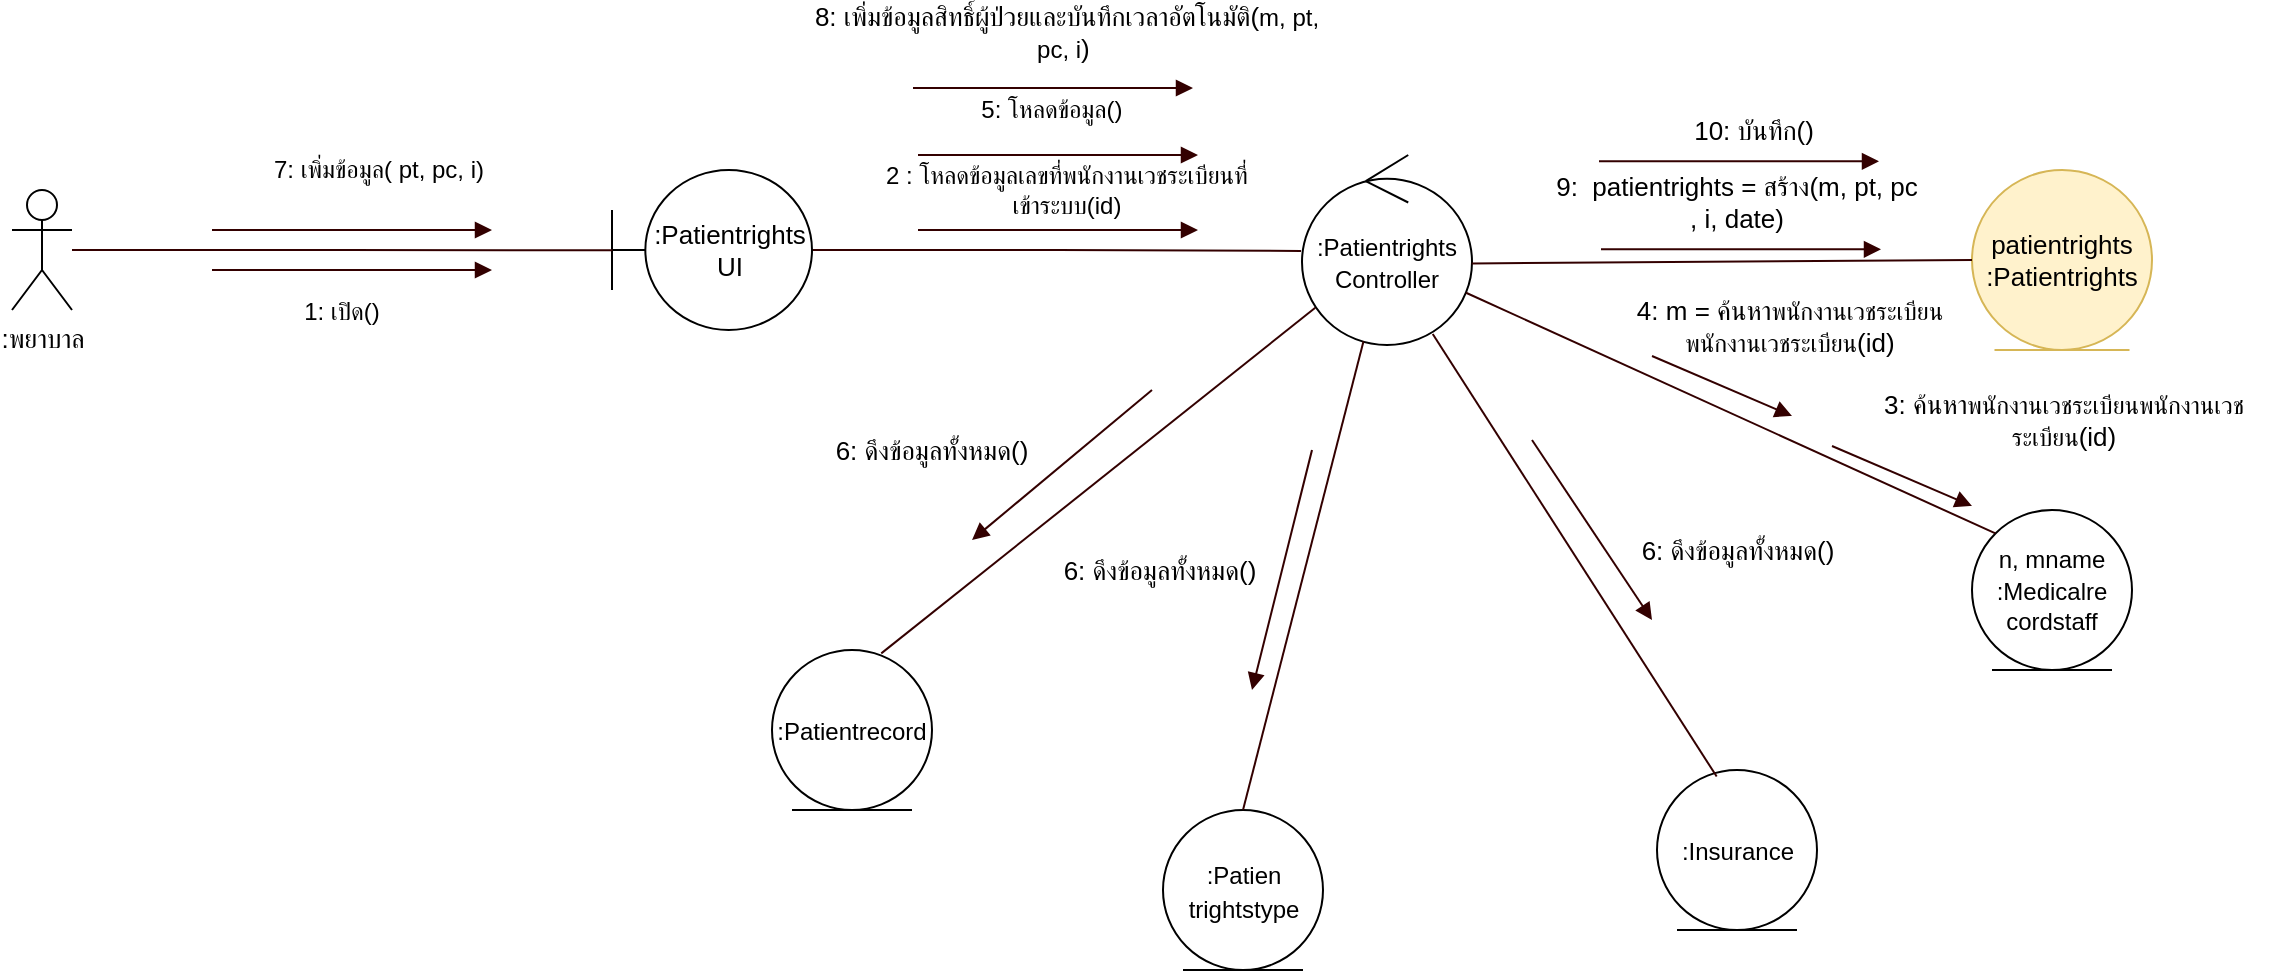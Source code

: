 <mxfile version="13.10.0" type="embed" pages="3">
    <diagram id="uq04VEFEQE6Xi56XoTHK" name="Communication Diagram">
        <mxGraphModel dx="2125" dy="740" grid="1" gridSize="10" guides="1" tooltips="1" connect="1" arrows="1" fold="1" page="1" pageScale="1" pageWidth="827" pageHeight="1169" math="0" shadow="0">
            <root>
                <mxCell id="0"/>
                <mxCell id="1" parent="0"/>
                <mxCell id="2" value="" style="edgeStyle=orthogonalEdgeStyle;rounded=0;orthogonalLoop=1;jettySize=auto;html=1;endArrow=none;endFill=0;strokeColor=#330000;entryX=-0.006;entryY=0.505;entryDx=0;entryDy=0;entryPerimeter=0;" parent="1" source="3" target="4" edge="1">
                    <mxGeometry relative="1" as="geometry">
                        <mxPoint x="250" y="510" as="targetPoint"/>
                    </mxGeometry>
                </mxCell>
                <mxCell id="3" value=":Patientrights&lt;br style=&quot;font-size: 13px&quot;&gt;UI" style="shape=umlBoundary;whiteSpace=wrap;html=1;fontSize=13;" parent="1" vertex="1">
                    <mxGeometry x="80" y="470" width="100" height="80" as="geometry"/>
                </mxCell>
                <mxCell id="4" value="&lt;font&gt;&lt;font style=&quot;font-size: 12px&quot;&gt;:Patientrights&lt;br&gt;Controller&lt;/font&gt;&lt;br style=&quot;font-size: 13px&quot;&gt;&lt;/font&gt;" style="ellipse;shape=umlControl;whiteSpace=wrap;html=1;fontSize=13;" parent="1" vertex="1">
                    <mxGeometry x="425" y="462.5" width="85" height="95" as="geometry"/>
                </mxCell>
                <mxCell id="5" value="" style="edgeStyle=orthogonalEdgeStyle;rounded=0;orthogonalLoop=1;jettySize=auto;html=1;endArrow=none;endFill=0;strokeColor=#330000;entryX=0.002;entryY=0.502;entryDx=0;entryDy=0;entryPerimeter=0;" parent="1" source="6" target="3" edge="1">
                    <mxGeometry relative="1" as="geometry">
                        <mxPoint x="-155" y="510" as="targetPoint"/>
                    </mxGeometry>
                </mxCell>
                <mxCell id="6" value="&lt;font style=&quot;font-size: 13px&quot;&gt;:พยาบาล&lt;/font&gt;" style="shape=umlActor;verticalLabelPosition=bottom;verticalAlign=top;html=1;" parent="1" vertex="1">
                    <mxGeometry x="-220" y="480" width="30" height="60" as="geometry"/>
                </mxCell>
                <mxCell id="8" value="&lt;font style=&quot;font-size: 12px&quot;&gt;:Patien&lt;br&gt;trightstype&lt;/font&gt;" style="ellipse;shape=umlEntity;whiteSpace=wrap;html=1;fontSize=14;" parent="1" vertex="1">
                    <mxGeometry x="355.5" y="790" width="80" height="80" as="geometry"/>
                </mxCell>
                <mxCell id="9" value="&lt;font style=&quot;font-size: 12px&quot;&gt;:Insurance&lt;/font&gt;" style="ellipse;shape=umlEntity;whiteSpace=wrap;html=1;fontSize=13;" parent="1" vertex="1">
                    <mxGeometry x="602.5" y="770" width="80" height="80" as="geometry"/>
                </mxCell>
                <mxCell id="10" value="&lt;font style=&quot;font-size: 12px&quot;&gt;n, mname&lt;br&gt;:Medicalre&lt;br&gt;cordstaff&lt;/font&gt;" style="ellipse;shape=umlEntity;whiteSpace=wrap;html=1;fontSize=13;" parent="1" vertex="1">
                    <mxGeometry x="760" y="640" width="80" height="80" as="geometry"/>
                </mxCell>
                <mxCell id="11" value="&lt;font style=&quot;font-size: 12px&quot;&gt;:Patientrecord&lt;/font&gt;" style="ellipse;shape=umlEntity;whiteSpace=wrap;html=1;fontSize=13;" parent="1" vertex="1">
                    <mxGeometry x="160" y="710" width="80" height="80" as="geometry"/>
                </mxCell>
                <mxCell id="12" value="patientrights&lt;br style=&quot;font-size: 13px&quot;&gt;:Patientrights" style="ellipse;shape=umlEntity;whiteSpace=wrap;html=1;fillColor=#fff2cc;strokeColor=#d6b656;fontSize=13;" parent="1" vertex="1">
                    <mxGeometry x="760" y="470" width="90" height="90" as="geometry"/>
                </mxCell>
                <mxCell id="14" value="" style="endArrow=none;html=1;strokeColor=#330000;entryX=0.078;entryY=0.804;entryDx=0;entryDy=0;entryPerimeter=0;exitX=0.683;exitY=0.021;exitDx=0;exitDy=0;exitPerimeter=0;" parent="1" source="11" target="4" edge="1">
                    <mxGeometry width="50" height="50" relative="1" as="geometry">
                        <mxPoint x="350" y="650" as="sourcePoint"/>
                        <mxPoint x="400" y="600" as="targetPoint"/>
                    </mxGeometry>
                </mxCell>
                <mxCell id="15" value="" style="endArrow=none;html=1;strokeColor=#330000;exitX=0.5;exitY=0;exitDx=0;exitDy=0;" parent="1" source="8" target="4" edge="1">
                    <mxGeometry width="50" height="50" relative="1" as="geometry">
                        <mxPoint x="350" y="710" as="sourcePoint"/>
                        <mxPoint x="400" y="660" as="targetPoint"/>
                    </mxGeometry>
                </mxCell>
                <mxCell id="16" value="" style="endArrow=none;html=1;strokeColor=#330000;exitX=0.373;exitY=0.041;exitDx=0;exitDy=0;entryX=0.769;entryY=0.942;entryDx=0;entryDy=0;entryPerimeter=0;exitPerimeter=0;" parent="1" source="9" target="4" edge="1">
                    <mxGeometry width="50" height="50" relative="1" as="geometry">
                        <mxPoint x="550" y="710" as="sourcePoint"/>
                        <mxPoint x="480" y="538" as="targetPoint"/>
                    </mxGeometry>
                </mxCell>
                <mxCell id="17" value="" style="endArrow=none;html=1;strokeColor=#330000;entryX=0.965;entryY=0.725;entryDx=0;entryDy=0;entryPerimeter=0;exitX=0;exitY=0;exitDx=0;exitDy=0;" parent="1" source="10" target="4" edge="1">
                    <mxGeometry width="50" height="50" relative="1" as="geometry">
                        <mxPoint x="550" y="650" as="sourcePoint"/>
                        <mxPoint x="600" y="600" as="targetPoint"/>
                    </mxGeometry>
                </mxCell>
                <mxCell id="18" value="" style="endArrow=none;html=1;strokeColor=#330000;entryX=0;entryY=0.5;entryDx=0;entryDy=0;exitX=0.998;exitY=0.571;exitDx=0;exitDy=0;exitPerimeter=0;" parent="1" source="4" target="12" edge="1">
                    <mxGeometry width="50" height="50" relative="1" as="geometry">
                        <mxPoint x="500" y="510" as="sourcePoint"/>
                        <mxPoint x="600" y="600" as="targetPoint"/>
                    </mxGeometry>
                </mxCell>
                <mxCell id="19" value="&lt;font style=&quot;font-size: 12px&quot;&gt;1: เปิด()&lt;/font&gt;" style="text;html=1;strokeColor=none;fillColor=none;align=center;verticalAlign=middle;whiteSpace=wrap;rounded=0;fontSize=13;" parent="1" vertex="1">
                    <mxGeometry x="-80" y="530" width="50" height="20" as="geometry"/>
                </mxCell>
                <mxCell id="20" value="" style="endArrow=block;html=1;strokeColor=#330000;endFill=1;" parent="1" edge="1">
                    <mxGeometry width="50" height="50" relative="1" as="geometry">
                        <mxPoint x="-120" y="520" as="sourcePoint"/>
                        <mxPoint x="20" y="520" as="targetPoint"/>
                    </mxGeometry>
                </mxCell>
                <mxCell id="21" value="" style="endArrow=block;html=1;strokeColor=#330000;endFill=1;" parent="1" edge="1">
                    <mxGeometry width="50" height="50" relative="1" as="geometry">
                        <mxPoint x="233" y="500" as="sourcePoint"/>
                        <mxPoint x="373" y="500" as="targetPoint"/>
                    </mxGeometry>
                </mxCell>
                <mxCell id="22" value="&lt;font style=&quot;font-size: 12px&quot;&gt;5: โหลดข้อมูล()&lt;/font&gt;" style="text;html=1;strokeColor=none;fillColor=none;align=center;verticalAlign=middle;whiteSpace=wrap;rounded=0;" parent="1" vertex="1">
                    <mxGeometry x="220" y="430" width="160" height="20" as="geometry"/>
                </mxCell>
                <mxCell id="23" value="" style="endArrow=block;html=1;strokeColor=#330000;endFill=1;" parent="1" edge="1">
                    <mxGeometry width="50" height="50" relative="1" as="geometry">
                        <mxPoint x="230.5" y="429" as="sourcePoint"/>
                        <mxPoint x="370.5" y="429" as="targetPoint"/>
                    </mxGeometry>
                </mxCell>
                <mxCell id="27" value="6: ดึงข้อมูลทั้งหมด()" style="text;html=1;strokeColor=none;fillColor=none;align=center;verticalAlign=middle;whiteSpace=wrap;rounded=0;fontSize=13;" parent="1" vertex="1">
                    <mxGeometry x="180" y="600" width="120" height="20" as="geometry"/>
                </mxCell>
                <mxCell id="28" value="6: ดึงข้อมูลทั้งหมด()" style="text;html=1;strokeColor=none;fillColor=none;align=center;verticalAlign=middle;whiteSpace=wrap;rounded=0;fontSize=13;" parent="1" vertex="1">
                    <mxGeometry x="294" y="660" width="120" height="20" as="geometry"/>
                </mxCell>
                <mxCell id="29" value="6: ดึงข้อมูลทั้งหมด()" style="text;html=1;strokeColor=none;fillColor=none;align=center;verticalAlign=middle;whiteSpace=wrap;rounded=0;fontSize=13;" parent="1" vertex="1">
                    <mxGeometry x="582.5" y="650" width="120" height="20" as="geometry"/>
                </mxCell>
                <mxCell id="32" value="3: ค้นหา&lt;span style=&quot;font-size: 12px&quot;&gt;พนักงานเวชระเบียน&lt;/span&gt;&lt;span style=&quot;font-size: 12px&quot;&gt;พนักงานเวชระเบียน&lt;/span&gt;(id)" style="text;html=1;strokeColor=none;fillColor=none;align=center;verticalAlign=middle;whiteSpace=wrap;rounded=0;fontSize=13;" parent="1" vertex="1">
                    <mxGeometry x="692" y="585" width="228" height="20" as="geometry"/>
                </mxCell>
                <mxCell id="35" value="&lt;font style=&quot;font-size: 13px&quot;&gt;8: เพิ่มข้อมูลสิทธิ์ผู้ป่วยและบันทึกเวลาอัตโนมัติ(&lt;span style=&quot;font-size: 12px&quot;&gt;m, pt, pc, i&lt;/span&gt;)&amp;nbsp;&lt;/font&gt;" style="text;html=1;strokeColor=none;fillColor=none;align=center;verticalAlign=middle;whiteSpace=wrap;rounded=0;" parent="1" vertex="1">
                    <mxGeometry x="175" y="391" width="265" height="20" as="geometry"/>
                </mxCell>
                <mxCell id="36" value="9:&amp;nbsp; patientrights = สร้าง(m, pt, pc , i, date)" style="text;html=1;strokeColor=none;fillColor=none;align=center;verticalAlign=middle;whiteSpace=wrap;rounded=0;fontSize=13;" parent="1" vertex="1">
                    <mxGeometry x="550" y="476" width="185" height="20" as="geometry"/>
                </mxCell>
                <mxCell id="37" value="10: บันทึก()" style="text;html=1;strokeColor=none;fillColor=none;align=center;verticalAlign=middle;whiteSpace=wrap;rounded=0;fontSize=13;" parent="1" vertex="1">
                    <mxGeometry x="610" y="440" width="82" height="20" as="geometry"/>
                </mxCell>
                <mxCell id="38" value="" style="endArrow=block;html=1;strokeColor=#330000;endFill=1;" parent="1" edge="1">
                    <mxGeometry width="50" height="50" relative="1" as="geometry">
                        <mxPoint x="573.5" y="465.66" as="sourcePoint"/>
                        <mxPoint x="713.5" y="465.66" as="targetPoint"/>
                    </mxGeometry>
                </mxCell>
                <mxCell id="39" value="" style="endArrow=block;html=1;strokeColor=#330000;endFill=1;" parent="1" edge="1">
                    <mxGeometry width="50" height="50" relative="1" as="geometry">
                        <mxPoint x="574.5" y="509.66" as="sourcePoint"/>
                        <mxPoint x="714.5" y="509.66" as="targetPoint"/>
                    </mxGeometry>
                </mxCell>
                <mxCell id="40" value="" style="endArrow=block;html=1;strokeColor=#330000;endFill=1;" parent="1" edge="1">
                    <mxGeometry width="50" height="50" relative="1" as="geometry">
                        <mxPoint x="350" y="580" as="sourcePoint"/>
                        <mxPoint x="260" y="655" as="targetPoint"/>
                    </mxGeometry>
                </mxCell>
                <mxCell id="41" value="" style="endArrow=block;html=1;strokeColor=#330000;endFill=1;" parent="1" edge="1">
                    <mxGeometry width="50" height="50" relative="1" as="geometry">
                        <mxPoint x="430" y="610" as="sourcePoint"/>
                        <mxPoint x="400" y="730" as="targetPoint"/>
                    </mxGeometry>
                </mxCell>
                <mxCell id="42" value="" style="endArrow=block;html=1;strokeColor=#330000;endFill=1;" parent="1" edge="1">
                    <mxGeometry width="50" height="50" relative="1" as="geometry">
                        <mxPoint x="540" y="605" as="sourcePoint"/>
                        <mxPoint x="600" y="695" as="targetPoint"/>
                    </mxGeometry>
                </mxCell>
                <mxCell id="44" value="" style="endArrow=block;html=1;strokeColor=#330000;endFill=1;" parent="1" edge="1">
                    <mxGeometry width="50" height="50" relative="1" as="geometry">
                        <mxPoint x="690" y="608" as="sourcePoint"/>
                        <mxPoint x="760" y="638" as="targetPoint"/>
                    </mxGeometry>
                </mxCell>
                <mxCell id="46" value="" style="endArrow=block;html=1;strokeColor=#330000;endFill=1;" parent="1" edge="1">
                    <mxGeometry width="50" height="50" relative="1" as="geometry">
                        <mxPoint x="-120" y="500" as="sourcePoint"/>
                        <mxPoint x="20" y="500" as="targetPoint"/>
                    </mxGeometry>
                </mxCell>
                <mxCell id="51" value="&lt;font style=&quot;font-size: 12px&quot;&gt;7: เพิ่มข้อมูล( pt, pc, i)&lt;/font&gt;" style="text;html=1;strokeColor=none;fillColor=none;align=center;verticalAlign=middle;whiteSpace=wrap;rounded=0;" parent="1" vertex="1">
                    <mxGeometry x="-140" y="460" width="207" height="20" as="geometry"/>
                </mxCell>
                <mxCell id="_rNqtr7qAKkZsA-uPxcs-52" value="&lt;font style=&quot;font-size: 12px&quot;&gt;2 : โหลดข้อมูลเลขที่พนักงานเวชระเบียนที่เข้าระบบ(id)&lt;/font&gt;" style="text;html=1;strokeColor=none;fillColor=none;align=center;verticalAlign=middle;whiteSpace=wrap;rounded=0;" vertex="1" parent="1">
                    <mxGeometry x="210" y="470" width="195" height="20" as="geometry"/>
                </mxCell>
                <mxCell id="_rNqtr7qAKkZsA-uPxcs-56" value="" style="endArrow=block;html=1;strokeColor=#330000;endFill=1;" edge="1" parent="1">
                    <mxGeometry width="50" height="50" relative="1" as="geometry">
                        <mxPoint x="233" y="462.5" as="sourcePoint"/>
                        <mxPoint x="373" y="462.5" as="targetPoint"/>
                    </mxGeometry>
                </mxCell>
                <mxCell id="53" value="4: m = ค้นหา&lt;span style=&quot;font-size: 12px&quot;&gt;พนักงานเวชระเบียน&lt;/span&gt;&lt;span style=&quot;font-size: 12px&quot;&gt;พนักงานเวชระเบียน&lt;/span&gt;(id)" style="text;html=1;strokeColor=none;fillColor=none;align=center;verticalAlign=middle;whiteSpace=wrap;rounded=0;fontSize=13;" vertex="1" parent="1">
                    <mxGeometry x="582.5" y="537.5" width="172" height="20" as="geometry"/>
                </mxCell>
                <mxCell id="54" value="" style="endArrow=block;html=1;strokeColor=#330000;endFill=1;" edge="1" parent="1">
                    <mxGeometry width="50" height="50" relative="1" as="geometry">
                        <mxPoint x="600" y="563" as="sourcePoint"/>
                        <mxPoint x="670" y="593" as="targetPoint"/>
                    </mxGeometry>
                </mxCell>
            </root>
        </mxGraphModel>
    </diagram>
    <diagram id="9OtMg5kcq7ys0b88Z_S4" name="Class Diagram ( ทั้ง Entity, Boundary, Control">
        <mxGraphModel dx="2125" dy="740" grid="1" gridSize="10" guides="1" tooltips="1" connect="1" arrows="1" fold="1" page="1" pageScale="1" pageWidth="827" pageHeight="1169" math="0" shadow="0">
            <root>
                <mxCell id="KtXMnVQGv9gxdhzujqgW-0"/>
                <mxCell id="KtXMnVQGv9gxdhzujqgW-1" parent="KtXMnVQGv9gxdhzujqgW-0"/>
                <mxCell id="KtXMnVQGv9gxdhzujqgW-2" value="Patientrights&lt;br style=&quot;font-size: 13px&quot;&gt;UI" style="shape=umlBoundary;whiteSpace=wrap;html=1;fontSize=13;" parent="KtXMnVQGv9gxdhzujqgW-1" vertex="1">
                    <mxGeometry x="-165" y="120" width="100" height="80" as="geometry"/>
                </mxCell>
                <mxCell id="KtXMnVQGv9gxdhzujqgW-3" value="&lt;font style=&quot;font-size: 13px&quot;&gt;Patientrights&lt;br&gt;Controller&lt;br&gt;&lt;/font&gt;" style="ellipse;shape=umlControl;whiteSpace=wrap;html=1;" parent="KtXMnVQGv9gxdhzujqgW-1" vertex="1">
                    <mxGeometry x="75" y="110" width="80" height="90" as="geometry"/>
                </mxCell>
                <mxCell id="KtXMnVQGv9gxdhzujqgW-20" value="&lt;&lt;Entity&gt;&gt;&#10;Insurance" style="swimlane;fontStyle=0;childLayout=stackLayout;horizontal=1;startSize=40;fillColor=none;horizontalStack=0;resizeParent=1;resizeParentMax=0;resizeLast=0;collapsible=1;marginBottom=0;" parent="KtXMnVQGv9gxdhzujqgW-1" vertex="1">
                    <mxGeometry x="-170" y="229.98" width="186.43" height="92" as="geometry"/>
                </mxCell>
                <mxCell id="KtXMnVQGv9gxdhzujqgW-21" value="+ id: int" style="text;strokeColor=none;fillColor=none;align=left;verticalAlign=top;spacingLeft=4;spacingRight=4;overflow=hidden;rotatable=0;points=[[0,0.5],[1,0.5]];portConstraint=eastwest;" parent="KtXMnVQGv9gxdhzujqgW-20" vertex="1">
                    <mxGeometry y="40" width="186.43" height="26" as="geometry"/>
                </mxCell>
                <mxCell id="KtXMnVQGv9gxdhzujqgW-22" value="+ Insurancecompany: String" style="text;strokeColor=none;fillColor=none;align=left;verticalAlign=top;spacingLeft=4;spacingRight=4;overflow=hidden;rotatable=0;points=[[0,0.5],[1,0.5]];portConstraint=eastwest;" parent="KtXMnVQGv9gxdhzujqgW-20" vertex="1">
                    <mxGeometry y="66" width="186.43" height="26" as="geometry"/>
                </mxCell>
                <mxCell id="KtXMnVQGv9gxdhzujqgW-30" value="" style="endArrow=diamondThin;html=1;strokeColor=#330000;entryX=0;entryY=0.5;entryDx=0;entryDy=0;endFill=0;endSize=25;" parent="KtXMnVQGv9gxdhzujqgW-1" source="KtXMnVQGv9gxdhzujqgW-20" target="KtXMnVQGv9gxdhzujqgW-70" edge="1">
                    <mxGeometry width="50" height="50" relative="1" as="geometry">
                        <mxPoint x="160" y="269.5" as="sourcePoint"/>
                        <mxPoint x="450" y="265" as="targetPoint"/>
                    </mxGeometry>
                </mxCell>
                <mxCell id="KtXMnVQGv9gxdhzujqgW-31" value="1" style="edgeLabel;html=1;align=center;verticalAlign=middle;resizable=0;points=[];fontSize=12;" parent="KtXMnVQGv9gxdhzujqgW-30" vertex="1" connectable="0">
                    <mxGeometry x="-0.814" relative="1" as="geometry">
                        <mxPoint y="-11" as="offset"/>
                    </mxGeometry>
                </mxCell>
                <mxCell id="KtXMnVQGv9gxdhzujqgW-32" value="0..*" style="edgeLabel;html=1;align=center;verticalAlign=middle;resizable=0;points=[];fontSize=12;" parent="KtXMnVQGv9gxdhzujqgW-30" vertex="1" connectable="0">
                    <mxGeometry x="0.556" y="2" relative="1" as="geometry">
                        <mxPoint x="-8" y="-11.5" as="offset"/>
                    </mxGeometry>
                </mxCell>
                <mxCell id="KtXMnVQGv9gxdhzujqgW-69" value="&lt;&lt;Entity&gt;&gt;&#10;PatientRights" style="swimlane;fontStyle=0;childLayout=stackLayout;horizontal=1;startSize=40;fillColor=#fff2cc;horizontalStack=0;resizeParent=1;resizeParentMax=0;resizeLast=0;collapsible=1;marginBottom=0;strokeColor=#d6b656;" parent="KtXMnVQGv9gxdhzujqgW-1" vertex="1">
                    <mxGeometry x="220" y="220" width="220" height="92" as="geometry">
                        <mxRectangle x="220" y="220" width="100" height="26" as="alternateBounds"/>
                    </mxGeometry>
                </mxCell>
                <mxCell id="KtXMnVQGv9gxdhzujqgW-70" value="+ id: int" style="text;strokeColor=none;fillColor=none;align=left;verticalAlign=top;spacingLeft=4;spacingRight=4;overflow=hidden;rotatable=0;points=[[0,0.5],[1,0.5]];portConstraint=eastwest;" parent="KtXMnVQGv9gxdhzujqgW-69" vertex="1">
                    <mxGeometry y="40" width="220" height="26" as="geometry"/>
                </mxCell>
                <mxCell id="KtXMnVQGv9gxdhzujqgW-71" value="+ PermissionDate: Time" style="text;strokeColor=none;fillColor=none;align=left;verticalAlign=top;spacingLeft=4;spacingRight=4;overflow=hidden;rotatable=0;points=[[0,0.5],[1,0.5]];portConstraint=eastwest;" parent="KtXMnVQGv9gxdhzujqgW-69" vertex="1">
                    <mxGeometry y="66" width="220" height="26" as="geometry"/>
                </mxCell>
                <mxCell id="KtXMnVQGv9gxdhzujqgW-74" value="" style="endArrow=diamondThin;endFill=0;endSize=24;html=1;exitX=0.5;exitY=0;exitDx=0;exitDy=0;entryX=0;entryY=0.5;entryDx=0;entryDy=0;" parent="KtXMnVQGv9gxdhzujqgW-1" source="KtXMnVQGv9gxdhzujqgW-75" target="KtXMnVQGv9gxdhzujqgW-71" edge="1">
                    <mxGeometry width="160" relative="1" as="geometry">
                        <mxPoint x="370" y="470" as="sourcePoint"/>
                        <mxPoint x="370" y="324" as="targetPoint"/>
                    </mxGeometry>
                </mxCell>
                <mxCell id="KtXMnVQGv9gxdhzujqgW-75" value="&lt;&lt;Entity&gt;&gt;&#10;PatientRightsType" style="swimlane;fontStyle=0;childLayout=stackLayout;horizontal=1;startSize=40;fillColor=none;horizontalStack=0;resizeParent=1;resizeParentMax=0;resizeLast=0;collapsible=1;marginBottom=0;" parent="KtXMnVQGv9gxdhzujqgW-1" vertex="1">
                    <mxGeometry x="-180" y="450" width="220" height="118" as="geometry"/>
                </mxCell>
                <mxCell id="KtXMnVQGv9gxdhzujqgW-76" value="+ id: int" style="text;strokeColor=none;fillColor=none;align=left;verticalAlign=top;spacingLeft=4;spacingRight=4;overflow=hidden;rotatable=0;points=[[0,0.5],[1,0.5]];portConstraint=eastwest;" parent="KtXMnVQGv9gxdhzujqgW-75" vertex="1">
                    <mxGeometry y="40" width="220" height="26" as="geometry"/>
                </mxCell>
                <mxCell id="KtXMnVQGv9gxdhzujqgW-77" value="+ Permission: String" style="text;strokeColor=none;fillColor=none;align=left;verticalAlign=top;spacingLeft=4;spacingRight=4;overflow=hidden;rotatable=0;points=[[0,0.5],[1,0.5]];portConstraint=eastwest;" parent="KtXMnVQGv9gxdhzujqgW-75" vertex="1">
                    <mxGeometry y="66" width="220" height="26" as="geometry"/>
                </mxCell>
                <mxCell id="KtXMnVQGv9gxdhzujqgW-78" value="+ PermissionArea: String" style="text;strokeColor=none;fillColor=none;align=left;verticalAlign=top;spacingLeft=4;spacingRight=4;overflow=hidden;rotatable=0;points=[[0,0.5],[1,0.5]];portConstraint=eastwest;" parent="KtXMnVQGv9gxdhzujqgW-75" vertex="1">
                    <mxGeometry y="92" width="220" height="26" as="geometry"/>
                </mxCell>
                <mxCell id="KtXMnVQGv9gxdhzujqgW-79" value="&lt;&lt;Entity&gt;&gt;&#10;AbilityPatientRights" style="swimlane;fontStyle=0;childLayout=stackLayout;horizontal=1;startSize=40;fillColor=none;horizontalStack=0;resizeParent=1;resizeParentMax=0;resizeLast=0;collapsible=1;marginBottom=0;" parent="KtXMnVQGv9gxdhzujqgW-1" vertex="1">
                    <mxGeometry x="-165" y="680" width="190" height="144" as="geometry"/>
                </mxCell>
                <mxCell id="tTvDiXppMQmByJ-DRf3X-0" value="+ id: int" style="text;strokeColor=none;fillColor=none;align=left;verticalAlign=top;spacingLeft=4;spacingRight=4;overflow=hidden;rotatable=0;points=[[0,0.5],[1,0.5]];portConstraint=eastwest;" parent="KtXMnVQGv9gxdhzujqgW-79" vertex="1">
                    <mxGeometry y="40" width="190" height="26" as="geometry"/>
                </mxCell>
                <mxCell id="KtXMnVQGv9gxdhzujqgW-80" value="+ Operative: Int" style="text;strokeColor=none;fillColor=none;align=left;verticalAlign=top;spacingLeft=4;spacingRight=4;overflow=hidden;rotatable=0;points=[[0,0.5],[1,0.5]];portConstraint=eastwest;" parent="KtXMnVQGv9gxdhzujqgW-79" vertex="1">
                    <mxGeometry y="66" width="190" height="26" as="geometry"/>
                </mxCell>
                <mxCell id="KtXMnVQGv9gxdhzujqgW-81" value="+ MedicalSupplies: Int" style="text;strokeColor=none;fillColor=none;align=left;verticalAlign=top;spacingLeft=4;spacingRight=4;overflow=hidden;rotatable=0;points=[[0,0.5],[1,0.5]];portConstraint=eastwest;" parent="KtXMnVQGv9gxdhzujqgW-79" vertex="1">
                    <mxGeometry y="92" width="190" height="26" as="geometry"/>
                </mxCell>
                <mxCell id="KtXMnVQGv9gxdhzujqgW-82" value="+ Examine: Int" style="text;strokeColor=none;fillColor=none;align=left;verticalAlign=top;spacingLeft=4;spacingRight=4;overflow=hidden;rotatable=0;points=[[0,0.5],[1,0.5]];portConstraint=eastwest;" parent="KtXMnVQGv9gxdhzujqgW-79" vertex="1">
                    <mxGeometry y="118" width="190" height="26" as="geometry"/>
                </mxCell>
                <mxCell id="Al3xBv8aZ7t-4XvISNPD-0" value="&lt;&lt;Entity&gt;&gt;&#10;Patientrecord" style="swimlane;fontStyle=0;childLayout=stackLayout;horizontal=1;startSize=30;fillColor=none;horizontalStack=0;resizeParent=1;resizeParentMax=0;resizeLast=0;collapsible=1;marginBottom=0;" parent="KtXMnVQGv9gxdhzujqgW-1" vertex="1">
                    <mxGeometry x="610" y="180" width="140" height="316" as="geometry">
                        <mxRectangle x="200" y="510" width="100" height="30" as="alternateBounds"/>
                    </mxGeometry>
                </mxCell>
                <mxCell id="Al3xBv8aZ7t-4XvISNPD-1" value="+ id: int" style="text;strokeColor=none;fillColor=none;align=left;verticalAlign=top;spacingLeft=4;spacingRight=4;overflow=hidden;rotatable=0;points=[[0,0.5],[1,0.5]];portConstraint=eastwest;" parent="Al3xBv8aZ7t-4XvISNPD-0" vertex="1">
                    <mxGeometry y="30" width="140" height="26" as="geometry"/>
                </mxCell>
                <mxCell id="Al3xBv8aZ7t-4XvISNPD-2" value="+ Name: string" style="text;strokeColor=none;fillColor=none;align=left;verticalAlign=top;spacingLeft=4;spacingRight=4;overflow=hidden;rotatable=0;points=[[0,0.5],[1,0.5]];portConstraint=eastwest;" parent="Al3xBv8aZ7t-4XvISNPD-0" vertex="1">
                    <mxGeometry y="56" width="140" height="26" as="geometry"/>
                </mxCell>
                <mxCell id="Al3xBv8aZ7t-4XvISNPD-3" value="+ Idcardnumber: int" style="text;strokeColor=none;fillColor=none;align=left;verticalAlign=top;spacingLeft=4;spacingRight=4;overflow=hidden;rotatable=0;points=[[0,0.5],[1,0.5]];portConstraint=eastwest;" parent="Al3xBv8aZ7t-4XvISNPD-0" vertex="1">
                    <mxGeometry y="82" width="140" height="26" as="geometry"/>
                </mxCell>
                <mxCell id="Al3xBv8aZ7t-4XvISNPD-4" value="+ Age: int" style="text;strokeColor=none;fillColor=none;align=left;verticalAlign=top;spacingLeft=4;spacingRight=4;overflow=hidden;rotatable=0;points=[[0,0.5],[1,0.5]];portConstraint=eastwest;" parent="Al3xBv8aZ7t-4XvISNPD-0" vertex="1">
                    <mxGeometry y="108" width="140" height="26" as="geometry"/>
                </mxCell>
                <mxCell id="Al3xBv8aZ7t-4XvISNPD-5" value="+ Bloodtype: string" style="text;strokeColor=none;fillColor=none;align=left;verticalAlign=top;spacingLeft=4;spacingRight=4;overflow=hidden;rotatable=0;points=[[0,0.5],[1,0.5]];portConstraint=eastwest;" parent="Al3xBv8aZ7t-4XvISNPD-0" vertex="1">
                    <mxGeometry y="134" width="140" height="26" as="geometry"/>
                </mxCell>
                <mxCell id="Al3xBv8aZ7t-4XvISNPD-6" value="+ Disease: string" style="text;strokeColor=none;fillColor=none;align=left;verticalAlign=top;spacingLeft=4;spacingRight=4;overflow=hidden;rotatable=0;points=[[0,0.5],[1,0.5]];portConstraint=eastwest;" parent="Al3xBv8aZ7t-4XvISNPD-0" vertex="1">
                    <mxGeometry y="160" width="140" height="26" as="geometry"/>
                </mxCell>
                <mxCell id="Al3xBv8aZ7t-4XvISNPD-7" value="+ Allergic: string" style="text;strokeColor=none;fillColor=none;align=left;verticalAlign=top;spacingLeft=4;spacingRight=4;overflow=hidden;rotatable=0;points=[[0,0.5],[1,0.5]];portConstraint=eastwest;" parent="Al3xBv8aZ7t-4XvISNPD-0" vertex="1">
                    <mxGeometry y="186" width="140" height="26" as="geometry"/>
                </mxCell>
                <mxCell id="Al3xBv8aZ7t-4XvISNPD-8" value="+ Phonenumber: string" style="text;strokeColor=none;fillColor=none;align=left;verticalAlign=top;spacingLeft=4;spacingRight=4;overflow=hidden;rotatable=0;points=[[0,0.5],[1,0.5]];portConstraint=eastwest;" parent="Al3xBv8aZ7t-4XvISNPD-0" vertex="1">
                    <mxGeometry y="212" width="140" height="26" as="geometry"/>
                </mxCell>
                <mxCell id="Al3xBv8aZ7t-4XvISNPD-9" value="+ Email: string" style="text;strokeColor=none;fillColor=none;align=left;verticalAlign=top;spacingLeft=4;spacingRight=4;overflow=hidden;rotatable=0;points=[[0,0.5],[1,0.5]];portConstraint=eastwest;" parent="Al3xBv8aZ7t-4XvISNPD-0" vertex="1">
                    <mxGeometry y="238" width="140" height="26" as="geometry"/>
                </mxCell>
                <mxCell id="Al3xBv8aZ7t-4XvISNPD-10" value="+ Home: string" style="text;strokeColor=none;fillColor=none;align=left;verticalAlign=top;spacingLeft=4;spacingRight=4;overflow=hidden;rotatable=0;points=[[0,0.5],[1,0.5]];portConstraint=eastwest;" parent="Al3xBv8aZ7t-4XvISNPD-0" vertex="1">
                    <mxGeometry y="264" width="140" height="26" as="geometry"/>
                </mxCell>
                <mxCell id="Al3xBv8aZ7t-4XvISNPD-11" value="+ Date: time" style="text;strokeColor=none;fillColor=none;align=left;verticalAlign=top;spacingLeft=4;spacingRight=4;overflow=hidden;rotatable=0;points=[[0,0.5],[1,0.5]];portConstraint=eastwest;" parent="Al3xBv8aZ7t-4XvISNPD-0" vertex="1">
                    <mxGeometry y="290" width="140" height="26" as="geometry"/>
                </mxCell>
                <mxCell id="Al3xBv8aZ7t-4XvISNPD-12" value="&lt;&lt;Entity&gt;&gt;&#10;Prename" style="swimlane;fontStyle=0;childLayout=stackLayout;horizontal=1;startSize=30;fillColor=none;horizontalStack=0;resizeParent=1;resizeParentMax=0;resizeLast=0;collapsible=1;marginBottom=0;" parent="KtXMnVQGv9gxdhzujqgW-1" vertex="1">
                    <mxGeometry x="840" y="180" width="140" height="82" as="geometry"/>
                </mxCell>
                <mxCell id="Al3xBv8aZ7t-4XvISNPD-13" value="+ id: int" style="text;strokeColor=none;fillColor=none;align=left;verticalAlign=top;spacingLeft=4;spacingRight=4;overflow=hidden;rotatable=0;points=[[0,0.5],[1,0.5]];portConstraint=eastwest;" parent="Al3xBv8aZ7t-4XvISNPD-12" vertex="1">
                    <mxGeometry y="30" width="140" height="26" as="geometry"/>
                </mxCell>
                <mxCell id="Al3xBv8aZ7t-4XvISNPD-14" value="+ prefix: string" style="text;strokeColor=none;fillColor=none;align=left;verticalAlign=top;spacingLeft=4;spacingRight=4;overflow=hidden;rotatable=0;points=[[0,0.5],[1,0.5]];portConstraint=eastwest;" parent="Al3xBv8aZ7t-4XvISNPD-12" vertex="1">
                    <mxGeometry y="56" width="140" height="26" as="geometry"/>
                </mxCell>
                <mxCell id="Al3xBv8aZ7t-4XvISNPD-15" value="&lt;&lt;Entity&gt;&gt;&#10;Gender" style="swimlane;fontStyle=0;childLayout=stackLayout;horizontal=1;startSize=30;fillColor=none;horizontalStack=0;resizeParent=1;resizeParentMax=0;resizeLast=0;collapsible=1;marginBottom=0;" parent="KtXMnVQGv9gxdhzujqgW-1" vertex="1">
                    <mxGeometry x="847" y="414" width="140" height="82" as="geometry"/>
                </mxCell>
                <mxCell id="Al3xBv8aZ7t-4XvISNPD-16" value="+ id: int" style="text;strokeColor=none;fillColor=none;align=left;verticalAlign=top;spacingLeft=4;spacingRight=4;overflow=hidden;rotatable=0;points=[[0,0.5],[1,0.5]];portConstraint=eastwest;" parent="Al3xBv8aZ7t-4XvISNPD-15" vertex="1">
                    <mxGeometry y="30" width="140" height="26" as="geometry"/>
                </mxCell>
                <mxCell id="Al3xBv8aZ7t-4XvISNPD-17" value="+ Genderstatus" style="text;strokeColor=none;fillColor=none;align=left;verticalAlign=top;spacingLeft=4;spacingRight=4;overflow=hidden;rotatable=0;points=[[0,0.5],[1,0.5]];portConstraint=eastwest;" parent="Al3xBv8aZ7t-4XvISNPD-15" vertex="1">
                    <mxGeometry y="56" width="140" height="26" as="geometry"/>
                </mxCell>
                <mxCell id="Al3xBv8aZ7t-4XvISNPD-18" value="&lt;&lt;Entity&gt;&gt;&#10;Medicalrecordstaff" style="swimlane;fontStyle=0;childLayout=stackLayout;horizontal=1;startSize=30;fillColor=none;horizontalStack=0;resizeParent=1;resizeParentMax=0;resizeLast=0;collapsible=1;marginBottom=0;" parent="KtXMnVQGv9gxdhzujqgW-1" vertex="1">
                    <mxGeometry x="290" y="468" width="140" height="82" as="geometry"/>
                </mxCell>
                <mxCell id="Al3xBv8aZ7t-4XvISNPD-19" value="+ id: int" style="text;strokeColor=none;fillColor=none;align=left;verticalAlign=top;spacingLeft=4;spacingRight=4;overflow=hidden;rotatable=0;points=[[0,0.5],[1,0.5]];portConstraint=eastwest;" parent="Al3xBv8aZ7t-4XvISNPD-18" vertex="1">
                    <mxGeometry y="30" width="140" height="26" as="geometry"/>
                </mxCell>
                <mxCell id="Al3xBv8aZ7t-4XvISNPD-20" value="+ Name: string" style="text;strokeColor=none;fillColor=none;align=left;verticalAlign=top;spacingLeft=4;spacingRight=4;overflow=hidden;rotatable=0;points=[[0,0.5],[1,0.5]];portConstraint=eastwest;" parent="Al3xBv8aZ7t-4XvISNPD-18" vertex="1">
                    <mxGeometry y="56" width="140" height="26" as="geometry"/>
                </mxCell>
                <mxCell id="Al3xBv8aZ7t-4XvISNPD-21" style="edgeStyle=none;rounded=0;orthogonalLoop=1;jettySize=auto;html=1;entryX=0;entryY=0.5;entryDx=0;entryDy=0;endArrow=none;endFill=0;fontColor=#000000;startArrow=diamondThin;startFill=0;startSize=25;exitX=1.009;exitY=0.238;exitDx=0;exitDy=0;exitPerimeter=0;" parent="KtXMnVQGv9gxdhzujqgW-1" source="Al3xBv8aZ7t-4XvISNPD-5" target="Al3xBv8aZ7t-4XvISNPD-13" edge="1">
                    <mxGeometry relative="1" as="geometry">
                        <mxPoint x="750" y="301" as="sourcePoint"/>
                    </mxGeometry>
                </mxCell>
                <mxCell id="Al3xBv8aZ7t-4XvISNPD-22" value="1" style="edgeLabel;html=1;align=center;verticalAlign=middle;resizable=0;points=[];fontColor=#000000;" parent="Al3xBv8aZ7t-4XvISNPD-21" vertex="1" connectable="0">
                    <mxGeometry x="0.826" y="2" relative="1" as="geometry">
                        <mxPoint x="-3.71" y="-19.58" as="offset"/>
                    </mxGeometry>
                </mxCell>
                <mxCell id="Al3xBv8aZ7t-4XvISNPD-23" value="0..*" style="edgeLabel;html=1;align=center;verticalAlign=middle;resizable=0;points=[];fontColor=#000000;" parent="Al3xBv8aZ7t-4XvISNPD-21" vertex="1" connectable="0">
                    <mxGeometry x="-0.587" y="-3" relative="1" as="geometry">
                        <mxPoint x="-9.59" y="-12.76" as="offset"/>
                    </mxGeometry>
                </mxCell>
                <mxCell id="Al3xBv8aZ7t-4XvISNPD-24" style="edgeStyle=none;rounded=0;orthogonalLoop=1;jettySize=auto;html=1;entryX=0;entryY=0.5;entryDx=0;entryDy=0;endArrow=none;endFill=0;fontColor=#000000;startArrow=diamondThin;startFill=0;startSize=25;" parent="KtXMnVQGv9gxdhzujqgW-1" target="Al3xBv8aZ7t-4XvISNPD-16" edge="1">
                    <mxGeometry relative="1" as="geometry">
                        <mxPoint x="751" y="333" as="sourcePoint"/>
                    </mxGeometry>
                </mxCell>
                <mxCell id="Al3xBv8aZ7t-4XvISNPD-25" value="1" style="edgeLabel;html=1;align=center;verticalAlign=middle;resizable=0;points=[];fontColor=#000000;" parent="Al3xBv8aZ7t-4XvISNPD-24" vertex="1" connectable="0">
                    <mxGeometry x="0.895" y="1" relative="1" as="geometry">
                        <mxPoint x="-11" y="-30.21" as="offset"/>
                    </mxGeometry>
                </mxCell>
                <mxCell id="Al3xBv8aZ7t-4XvISNPD-26" value="0..*" style="edgeLabel;html=1;align=center;verticalAlign=middle;resizable=0;points=[];fontColor=#000000;" parent="Al3xBv8aZ7t-4XvISNPD-24" vertex="1" connectable="0">
                    <mxGeometry x="-0.546" y="4" relative="1" as="geometry">
                        <mxPoint x="13.8" y="-9" as="offset"/>
                    </mxGeometry>
                </mxCell>
                <mxCell id="Al3xBv8aZ7t-4XvISNPD-27" style="edgeStyle=none;rounded=0;orthogonalLoop=1;jettySize=auto;html=1;entryX=0.5;entryY=0;entryDx=0;entryDy=0;endArrow=none;endFill=0;fontColor=#000000;startArrow=diamondThin;startFill=0;targetPerimeterSpacing=6;startSize=25;exitX=0.628;exitY=1.085;exitDx=0;exitDy=0;exitPerimeter=0;" parent="KtXMnVQGv9gxdhzujqgW-1" source="KtXMnVQGv9gxdhzujqgW-71" target="Al3xBv8aZ7t-4XvISNPD-18" edge="1">
                    <mxGeometry relative="1" as="geometry">
                        <mxPoint x="333.0" y="399.998" as="sourcePoint"/>
                    </mxGeometry>
                </mxCell>
                <mxCell id="Al3xBv8aZ7t-4XvISNPD-28" value="1" style="edgeLabel;html=1;align=center;verticalAlign=middle;resizable=0;points=[];fontColor=#000000;" parent="Al3xBv8aZ7t-4XvISNPD-27" vertex="1" connectable="0">
                    <mxGeometry x="0.733" y="-1" relative="1" as="geometry">
                        <mxPoint x="4.82" y="-13.71" as="offset"/>
                    </mxGeometry>
                </mxCell>
                <mxCell id="Al3xBv8aZ7t-4XvISNPD-29" value="0..*" style="edgeLabel;html=1;align=center;verticalAlign=middle;resizable=0;points=[];fontColor=#000000;" parent="Al3xBv8aZ7t-4XvISNPD-27" vertex="1" connectable="0">
                    <mxGeometry x="-0.551" y="-2" relative="1" as="geometry">
                        <mxPoint x="17.42" y="-3.95" as="offset"/>
                    </mxGeometry>
                </mxCell>
                <mxCell id="Al3xBv8aZ7t-4XvISNPD-30" value="" style="endArrow=diamondThin;html=1;strokeColor=#330000;endFill=0;endSize=25;exitX=0.5;exitY=0;exitDx=0;exitDy=0;" parent="KtXMnVQGv9gxdhzujqgW-1" source="KtXMnVQGv9gxdhzujqgW-79" target="KtXMnVQGv9gxdhzujqgW-78" edge="1">
                    <mxGeometry width="50" height="50" relative="1" as="geometry">
                        <mxPoint x="-353.57" y="518.312" as="sourcePoint"/>
                        <mxPoint x="-170" y="450" as="targetPoint"/>
                        <Array as="points">
                            <mxPoint x="-70" y="660"/>
                        </Array>
                    </mxGeometry>
                </mxCell>
                <mxCell id="Al3xBv8aZ7t-4XvISNPD-31" value="1" style="edgeLabel;html=1;align=center;verticalAlign=middle;resizable=0;points=[];fontSize=12;" parent="Al3xBv8aZ7t-4XvISNPD-30" vertex="1" connectable="0">
                    <mxGeometry x="-0.814" relative="1" as="geometry">
                        <mxPoint x="20" as="offset"/>
                    </mxGeometry>
                </mxCell>
                <mxCell id="Al3xBv8aZ7t-4XvISNPD-32" value="0..*" style="edgeLabel;html=1;align=center;verticalAlign=middle;resizable=0;points=[];fontSize=12;" parent="Al3xBv8aZ7t-4XvISNPD-30" vertex="1" connectable="0">
                    <mxGeometry x="0.556" y="2" relative="1" as="geometry">
                        <mxPoint x="32" y="-8" as="offset"/>
                    </mxGeometry>
                </mxCell>
                <mxCell id="Al3xBv8aZ7t-4XvISNPD-33" value="" style="endArrow=diamondThin;html=1;strokeColor=#330000;entryX=1;entryY=0.5;entryDx=0;entryDy=0;endFill=0;endSize=25;exitX=0;exitY=0.5;exitDx=0;exitDy=0;" parent="KtXMnVQGv9gxdhzujqgW-1" source="Al3xBv8aZ7t-4XvISNPD-6" target="KtXMnVQGv9gxdhzujqgW-70" edge="1">
                    <mxGeometry width="50" height="50" relative="1" as="geometry">
                        <mxPoint x="370.0" y="400.002" as="sourcePoint"/>
                        <mxPoint x="553.57" y="331.69" as="targetPoint"/>
                    </mxGeometry>
                </mxCell>
                <mxCell id="Al3xBv8aZ7t-4XvISNPD-34" value="1" style="edgeLabel;html=1;align=center;verticalAlign=middle;resizable=0;points=[];fontSize=12;" parent="Al3xBv8aZ7t-4XvISNPD-33" vertex="1" connectable="0">
                    <mxGeometry x="-0.814" relative="1" as="geometry">
                        <mxPoint y="-11" as="offset"/>
                    </mxGeometry>
                </mxCell>
                <mxCell id="Al3xBv8aZ7t-4XvISNPD-35" value="0..*" style="edgeLabel;html=1;align=center;verticalAlign=middle;resizable=0;points=[];fontSize=12;" parent="Al3xBv8aZ7t-4XvISNPD-33" vertex="1" connectable="0">
                    <mxGeometry x="0.556" y="2" relative="1" as="geometry">
                        <mxPoint x="2.96" y="-32.64" as="offset"/>
                    </mxGeometry>
                </mxCell>
                <mxCell id="Al3xBv8aZ7t-4XvISNPD-36" value="" style="endArrow=diamondThin;html=1;strokeColor=#330000;entryX=0;entryY=0.5;entryDx=0;entryDy=0;endFill=0;endSize=25;exitX=1;exitY=0.5;exitDx=0;exitDy=0;" parent="KtXMnVQGv9gxdhzujqgW-1" source="Al3xBv8aZ7t-4XvISNPD-19" target="Al3xBv8aZ7t-4XvISNPD-8" edge="1">
                    <mxGeometry width="50" height="50" relative="1" as="geometry">
                        <mxPoint x="400.0" y="450.002" as="sourcePoint"/>
                        <mxPoint x="583.57" y="381.69" as="targetPoint"/>
                    </mxGeometry>
                </mxCell>
                <mxCell id="Al3xBv8aZ7t-4XvISNPD-37" value="1" style="edgeLabel;html=1;align=center;verticalAlign=middle;resizable=0;points=[];fontSize=12;" parent="Al3xBv8aZ7t-4XvISNPD-36" vertex="1" connectable="0">
                    <mxGeometry x="-0.814" relative="1" as="geometry">
                        <mxPoint y="-11" as="offset"/>
                    </mxGeometry>
                </mxCell>
                <mxCell id="Al3xBv8aZ7t-4XvISNPD-38" value="0..*" style="edgeLabel;html=1;align=center;verticalAlign=middle;resizable=0;points=[];fontSize=12;" parent="Al3xBv8aZ7t-4XvISNPD-36" vertex="1" connectable="0">
                    <mxGeometry x="0.556" y="2" relative="1" as="geometry">
                        <mxPoint x="-8" y="-11.5" as="offset"/>
                    </mxGeometry>
                </mxCell>
                <mxCell id="Al3xBv8aZ7t-4XvISNPD-39" value="0..*" style="edgeLabel;html=1;align=center;verticalAlign=middle;resizable=0;points=[];fontColor=#000000;" parent="KtXMnVQGv9gxdhzujqgW-1" vertex="1" connectable="0">
                    <mxGeometry x="383.999" y="355.281" as="geometry">
                        <mxPoint x="-177" y="-29" as="offset"/>
                    </mxGeometry>
                </mxCell>
                <mxCell id="Al3xBv8aZ7t-4XvISNPD-40" value="1" style="edgeLabel;html=1;align=center;verticalAlign=middle;resizable=0;points=[];fontColor=#000000;" parent="KtXMnVQGv9gxdhzujqgW-1" vertex="1" connectable="0">
                    <mxGeometry x="373.571" y="443.502" as="geometry">
                        <mxPoint x="-436" y="-14" as="offset"/>
                    </mxGeometry>
                </mxCell>
            </root>
        </mxGraphModel>
    </diagram>
    <diagram id="bKuJ9HDTIBWNmMeNKlTZ" name="System Activity Diagram">
        <mxGraphModel dx="1082" dy="617" grid="1" gridSize="10" guides="1" tooltips="1" connect="1" arrows="1" fold="1" page="1" pageScale="1" pageWidth="827" pageHeight="1169" math="0" shadow="0">
            <root>
                <mxCell id="Hbqb-1Qobj14XvleTHor-0"/>
                <mxCell id="Hbqb-1Qobj14XvleTHor-1" parent="Hbqb-1Qobj14XvleTHor-0"/>
                <mxCell id="Hbqb-1Qobj14XvleTHor-2" value="ระบบย่อย ระบบบันทึกสิทธิ์ผู้ป่วย" style="shape=umlFrame;whiteSpace=wrap;html=1;width=201;height=20;" parent="Hbqb-1Qobj14XvleTHor-1" vertex="1">
                    <mxGeometry x="39" y="40" width="761" height="1090" as="geometry"/>
                </mxCell>
                <mxCell id="Hbqb-1Qobj14XvleTHor-3" value="" style="shape=table;html=1;whiteSpace=wrap;startSize=0;container=1;collapsible=0;childLayout=tableLayout;" parent="Hbqb-1Qobj14XvleTHor-1" vertex="1">
                    <mxGeometry x="80" y="80" width="680" height="1010" as="geometry"/>
                </mxCell>
                <mxCell id="Hbqb-1Qobj14XvleTHor-4" value="" style="shape=partialRectangle;html=1;whiteSpace=wrap;collapsible=0;dropTarget=0;pointerEvents=0;fillColor=none;top=0;left=0;bottom=0;right=0;points=[[0,0.5],[1,0.5]];portConstraint=eastwest;" parent="Hbqb-1Qobj14XvleTHor-3" vertex="1">
                    <mxGeometry width="680" height="48" as="geometry"/>
                </mxCell>
                <mxCell id="Hbqb-1Qobj14XvleTHor-5" value="&lt;span style=&quot;font-family: &amp;#34;th sarabunpsk&amp;#34; , sans-serif&quot;&gt;พนักงานเวชระเบียน&lt;/span&gt;" style="shape=partialRectangle;html=1;whiteSpace=wrap;connectable=0;overflow=hidden;fillColor=none;top=0;left=0;bottom=0;right=0;" parent="Hbqb-1Qobj14XvleTHor-4" vertex="1">
                    <mxGeometry width="270" height="48" as="geometry"/>
                </mxCell>
                <mxCell id="Hbqb-1Qobj14XvleTHor-6" value="ระบบ" style="shape=partialRectangle;html=1;whiteSpace=wrap;connectable=0;overflow=hidden;fillColor=none;top=0;left=0;bottom=0;right=0;" parent="Hbqb-1Qobj14XvleTHor-4" vertex="1">
                    <mxGeometry x="270" width="410" height="48" as="geometry"/>
                </mxCell>
                <mxCell id="Hbqb-1Qobj14XvleTHor-7" value="" style="shape=partialRectangle;html=1;whiteSpace=wrap;collapsible=0;dropTarget=0;pointerEvents=0;fillColor=none;top=0;left=0;bottom=0;right=0;points=[[0,0.5],[1,0.5]];portConstraint=eastwest;" parent="Hbqb-1Qobj14XvleTHor-3" vertex="1">
                    <mxGeometry y="48" width="680" height="962" as="geometry"/>
                </mxCell>
                <mxCell id="Hbqb-1Qobj14XvleTHor-8" value="" style="shape=partialRectangle;html=1;whiteSpace=wrap;connectable=0;overflow=hidden;fillColor=none;top=0;left=0;bottom=0;right=0;" parent="Hbqb-1Qobj14XvleTHor-7" vertex="1">
                    <mxGeometry width="270" height="962" as="geometry"/>
                </mxCell>
                <mxCell id="Hbqb-1Qobj14XvleTHor-9" value="" style="shape=partialRectangle;html=1;whiteSpace=wrap;connectable=0;overflow=hidden;fillColor=none;top=0;left=0;bottom=0;right=0;" parent="Hbqb-1Qobj14XvleTHor-7" vertex="1">
                    <mxGeometry x="270" width="410" height="962" as="geometry"/>
                </mxCell>
                <mxCell id="Hbqb-1Qobj14XvleTHor-10" value="&lt;font style=&quot;vertical-align: inherit&quot;&gt;&lt;font style=&quot;vertical-align: inherit&quot;&gt;เปิดหน้าจอ&lt;/font&gt;&lt;/font&gt;" style="rounded=1;whiteSpace=wrap;html=1;arcSize=40;fontColor=#000000;fillColor=#ffffc0;strokeColor=#ff0000;" parent="Hbqb-1Qobj14XvleTHor-1" vertex="1">
                    <mxGeometry x="150" y="210" width="120" height="40" as="geometry"/>
                </mxCell>
                <mxCell id="Hbqb-1Qobj14XvleTHor-11" value="" style="edgeStyle=orthogonalEdgeStyle;html=1;verticalAlign=bottom;endArrow=open;endSize=8;strokeColor=#ff0000;entryX=0;entryY=0.5;entryDx=0;entryDy=0;" parent="Hbqb-1Qobj14XvleTHor-1" source="Hbqb-1Qobj14XvleTHor-10" target="Hbqb-1Qobj14XvleTHor-51" edge="1">
                    <mxGeometry relative="1" as="geometry">
                        <mxPoint x="590" y="250" as="targetPoint"/>
                    </mxGeometry>
                </mxCell>
                <mxCell id="Hbqb-1Qobj14XvleTHor-12" value="โหลดข้อมูล ผู้ป่วย&lt;br&gt;ลงใน combobox" style="rounded=1;whiteSpace=wrap;html=1;arcSize=40;fontColor=#000000;fillColor=#ffffc0;strokeColor=#ff0000;" parent="Hbqb-1Qobj14XvleTHor-1" vertex="1">
                    <mxGeometry x="539" y="440" width="120" height="40" as="geometry"/>
                </mxCell>
                <mxCell id="Hbqb-1Qobj14XvleTHor-13" value="" style="edgeStyle=orthogonalEdgeStyle;html=1;verticalAlign=bottom;endArrow=open;endSize=8;strokeColor=#ff0000;entryX=0.5;entryY=0;entryDx=0;entryDy=0;" parent="Hbqb-1Qobj14XvleTHor-1" source="Hbqb-1Qobj14XvleTHor-12" target="Hbqb-1Qobj14XvleTHor-14" edge="1">
                    <mxGeometry relative="1" as="geometry">
                        <mxPoint x="599" y="565" as="targetPoint"/>
                    </mxGeometry>
                </mxCell>
                <mxCell id="Hbqb-1Qobj14XvleTHor-14" value="โหลดข้อมูลประกัน&lt;br&gt;ลงใน combobox" style="rounded=1;whiteSpace=wrap;html=1;arcSize=40;fontColor=#000000;fillColor=#ffffc0;strokeColor=#ff0000;" parent="Hbqb-1Qobj14XvleTHor-1" vertex="1">
                    <mxGeometry x="539" y="500" width="120" height="40" as="geometry"/>
                </mxCell>
                <mxCell id="Hbqb-1Qobj14XvleTHor-15" value="" style="edgeStyle=orthogonalEdgeStyle;html=1;verticalAlign=bottom;endArrow=open;endSize=8;strokeColor=#ff0000;entryX=0.5;entryY=0;entryDx=0;entryDy=0;" parent="Hbqb-1Qobj14XvleTHor-1" source="Hbqb-1Qobj14XvleTHor-14" target="Hbqb-1Qobj14XvleTHor-31" edge="1">
                    <mxGeometry relative="1" as="geometry">
                        <mxPoint x="599" y="515" as="targetPoint"/>
                    </mxGeometry>
                </mxCell>
                <mxCell id="Hbqb-1Qobj14XvleTHor-17" value="แสดงหน้าจอ" style="rounded=1;whiteSpace=wrap;html=1;arcSize=40;fontColor=#000000;fillColor=#ffffc0;strokeColor=#ff0000;" parent="Hbqb-1Qobj14XvleTHor-1" vertex="1">
                    <mxGeometry x="379" y="365" width="120" height="40" as="geometry"/>
                </mxCell>
                <mxCell id="Hbqb-1Qobj14XvleTHor-18" value="" style="ellipse;html=1;shape=endState;fillColor=#000000;strokeColor=#ff0000;" parent="Hbqb-1Qobj14XvleTHor-1" vertex="1">
                    <mxGeometry x="230" y="1015" width="30" height="30" as="geometry"/>
                </mxCell>
                <mxCell id="Hbqb-1Qobj14XvleTHor-19" value="" style="ellipse;html=1;shape=startState;fillColor=#000000;strokeColor=#ff0000;" parent="Hbqb-1Qobj14XvleTHor-1" vertex="1">
                    <mxGeometry x="195" y="140" width="30" height="30" as="geometry"/>
                </mxCell>
                <mxCell id="Hbqb-1Qobj14XvleTHor-20" value="" style="edgeStyle=orthogonalEdgeStyle;html=1;verticalAlign=bottom;endArrow=open;endSize=8;strokeColor=#ff0000;" parent="Hbqb-1Qobj14XvleTHor-1" source="Hbqb-1Qobj14XvleTHor-19" edge="1">
                    <mxGeometry relative="1" as="geometry">
                        <mxPoint x="210" y="210" as="targetPoint"/>
                    </mxGeometry>
                </mxCell>
                <mxCell id="Hbqb-1Qobj14XvleTHor-21" value="กดบันทึก" style="rounded=1;whiteSpace=wrap;html=1;arcSize=40;fontColor=#000000;fillColor=#ffffc0;strokeColor=#ff0000;" parent="Hbqb-1Qobj14XvleTHor-1" vertex="1">
                    <mxGeometry x="170" y="562.75" width="120" height="40" as="geometry"/>
                </mxCell>
                <mxCell id="Hbqb-1Qobj14XvleTHor-22" value="" style="edgeStyle=orthogonalEdgeStyle;html=1;verticalAlign=bottom;endArrow=open;endSize=8;strokeColor=#ff0000;exitX=0.5;exitY=1;exitDx=0;exitDy=0;entryX=0.5;entryY=0;entryDx=0;entryDy=0;" parent="Hbqb-1Qobj14XvleTHor-1" source="Hbqb-1Qobj14XvleTHor-27" target="Hbqb-1Qobj14XvleTHor-25" edge="1">
                    <mxGeometry relative="1" as="geometry">
                        <mxPoint x="230" y="587" as="targetPoint"/>
                    </mxGeometry>
                </mxCell>
                <mxCell id="Hbqb-1Qobj14XvleTHor-23" value="เลือกผู้ป่วย&lt;br&gt;จาก combobox" style="rounded=1;whiteSpace=wrap;html=1;arcSize=40;fontColor=#000000;fillColor=#ffffc0;strokeColor=#ff0000;" parent="Hbqb-1Qobj14XvleTHor-1" vertex="1">
                    <mxGeometry x="170" y="365" width="120" height="40" as="geometry"/>
                </mxCell>
                <mxCell id="Hbqb-1Qobj14XvleTHor-24" value="" style="edgeStyle=orthogonalEdgeStyle;html=1;verticalAlign=bottom;endArrow=open;endSize=8;strokeColor=#ff0000;" parent="Hbqb-1Qobj14XvleTHor-1" source="Hbqb-1Qobj14XvleTHor-23" target="Hbqb-1Qobj14XvleTHor-27" edge="1">
                    <mxGeometry relative="1" as="geometry">
                        <mxPoint x="230" y="460" as="targetPoint"/>
                    </mxGeometry>
                </mxCell>
                <mxCell id="Hbqb-1Qobj14XvleTHor-25" value="เลือกรูปแบบสิทธิ์&lt;br&gt;จาก combobox" style="rounded=1;whiteSpace=wrap;html=1;arcSize=40;fontColor=#000000;fillColor=#ffffc0;strokeColor=#ff0000;" parent="Hbqb-1Qobj14XvleTHor-1" vertex="1">
                    <mxGeometry x="170" y="500" width="120" height="40" as="geometry"/>
                </mxCell>
                <mxCell id="Hbqb-1Qobj14XvleTHor-26" value="" style="edgeStyle=orthogonalEdgeStyle;html=1;verticalAlign=bottom;endArrow=open;endSize=8;strokeColor=#ff0000;entryX=0.5;entryY=0;entryDx=0;entryDy=0;exitX=0.5;exitY=1;exitDx=0;exitDy=0;" parent="Hbqb-1Qobj14XvleTHor-1" source="Hbqb-1Qobj14XvleTHor-25" target="Hbqb-1Qobj14XvleTHor-21" edge="1">
                    <mxGeometry relative="1" as="geometry">
                        <mxPoint x="230" y="558.5" as="targetPoint"/>
                        <Array as="points"/>
                    </mxGeometry>
                </mxCell>
                <mxCell id="Hbqb-1Qobj14XvleTHor-27" value="&lt;span&gt;เลือกประกัน&lt;/span&gt;&lt;br&gt;&lt;span&gt;จาก combobox&lt;/span&gt;" style="rounded=1;whiteSpace=wrap;html=1;arcSize=40;fontColor=#000000;fillColor=#ffffc0;strokeColor=#ff0000;" parent="Hbqb-1Qobj14XvleTHor-1" vertex="1">
                    <mxGeometry x="170" y="440" width="120" height="40" as="geometry"/>
                </mxCell>
                <mxCell id="Hbqb-1Qobj14XvleTHor-28" value="" style="edgeStyle=orthogonalEdgeStyle;html=1;verticalAlign=bottom;endArrow=open;endSize=8;strokeColor=#ff0000;entryX=0.5;entryY=0;entryDx=0;entryDy=0;exitX=0.5;exitY=1;exitDx=0;exitDy=0;" parent="Hbqb-1Qobj14XvleTHor-1" source="Hbqb-1Qobj14XvleTHor-21" target="Hbqb-1Qobj14XvleTHor-45" edge="1">
                    <mxGeometry relative="1" as="geometry">
                        <mxPoint x="624" y="1219.5" as="targetPoint"/>
                        <Array as="points">
                            <mxPoint x="230" y="700"/>
                            <mxPoint x="599" y="700"/>
                        </Array>
                        <mxPoint x="254" y="1129.5" as="sourcePoint"/>
                    </mxGeometry>
                </mxCell>
                <mxCell id="Hbqb-1Qobj14XvleTHor-29" value="" style="edgeStyle=orthogonalEdgeStyle;html=1;verticalAlign=bottom;endArrow=open;endSize=8;strokeColor=#ff0000;entryX=0.5;entryY=0;entryDx=0;entryDy=0;exitX=0;exitY=0.5;exitDx=0;exitDy=0;" parent="Hbqb-1Qobj14XvleTHor-1" source="Hbqb-1Qobj14XvleTHor-42" target="Hbqb-1Qobj14XvleTHor-18" edge="1">
                    <mxGeometry relative="1" as="geometry">
                        <mxPoint x="237.37" y="1155" as="targetPoint"/>
                        <Array as="points">
                            <mxPoint x="245" y="978"/>
                        </Array>
                        <mxPoint x="605" y="965" as="sourcePoint"/>
                    </mxGeometry>
                </mxCell>
                <mxCell id="Hbqb-1Qobj14XvleTHor-30" value="" style="edgeStyle=orthogonalEdgeStyle;html=1;verticalAlign=bottom;endArrow=open;endSize=8;strokeColor=#ff0000;exitX=0.5;exitY=0;exitDx=0;exitDy=0;entryX=0.5;entryY=1;entryDx=0;entryDy=0;" parent="Hbqb-1Qobj14XvleTHor-1" source="Ff7vZJIO7-Za2Zly2yPD-2" target="Hbqb-1Qobj14XvleTHor-17" edge="1">
                    <mxGeometry relative="1" as="geometry">
                        <mxPoint x="241" y="450" as="targetPoint"/>
                        <mxPoint x="604" y="642" as="sourcePoint"/>
                        <Array as="points">
                            <mxPoint x="439" y="405"/>
                        </Array>
                    </mxGeometry>
                </mxCell>
                <mxCell id="Hbqb-1Qobj14XvleTHor-31" value="โหลดข้อมูลรูปแบบสิทธิ์&lt;br&gt;ลงใน combobox" style="rounded=1;whiteSpace=wrap;html=1;arcSize=40;fontColor=#000000;fillColor=#ffffc0;strokeColor=#ff0000;" parent="Hbqb-1Qobj14XvleTHor-1" vertex="1">
                    <mxGeometry x="539" y="562.75" width="120" height="40" as="geometry"/>
                </mxCell>
                <mxCell id="Hbqb-1Qobj14XvleTHor-32" value="" style="edgeStyle=orthogonalEdgeStyle;html=1;verticalAlign=bottom;endArrow=open;endSize=8;strokeColor=#ff0000;entryX=1;entryY=0.5;entryDx=0;entryDy=0;" parent="Hbqb-1Qobj14XvleTHor-1" source="Hbqb-1Qobj14XvleTHor-31" target="Hbqb-1Qobj14XvleTHor-34" edge="1">
                    <mxGeometry relative="1" as="geometry">
                        <mxPoint x="599" y="620" as="targetPoint"/>
                        <Array as="points">
                            <mxPoint x="599" y="660"/>
                        </Array>
                    </mxGeometry>
                </mxCell>
                <mxCell id="Hbqb-1Qobj14XvleTHor-34" value="แสดงข้อมูล ผู้ป่วย&lt;br&gt;ลงใน combobox" style="rounded=1;whiteSpace=wrap;html=1;arcSize=40;fontColor=#000000;fillColor=#ffffc0;strokeColor=#ff0000;" parent="Hbqb-1Qobj14XvleTHor-1" vertex="1">
                    <mxGeometry x="379" y="640" width="120" height="40" as="geometry"/>
                </mxCell>
                <mxCell id="Hbqb-1Qobj14XvleTHor-35" value="" style="edgeStyle=orthogonalEdgeStyle;html=1;verticalAlign=bottom;endArrow=open;endSize=8;strokeColor=#ff0000;entryX=0.5;entryY=1;entryDx=0;entryDy=0;" parent="Hbqb-1Qobj14XvleTHor-1" source="Hbqb-1Qobj14XvleTHor-34" target="Hbqb-1Qobj14XvleTHor-36" edge="1">
                    <mxGeometry relative="1" as="geometry">
                        <mxPoint x="599" y="768.5" as="targetPoint"/>
                    </mxGeometry>
                </mxCell>
                <mxCell id="Hbqb-1Qobj14XvleTHor-36" value="แสดงข้อมูล ประกัน&lt;br&gt;ลงใน combobox" style="rounded=1;whiteSpace=wrap;html=1;arcSize=40;fontColor=#000000;fillColor=#ffffc0;strokeColor=#ff0000;" parent="Hbqb-1Qobj14XvleTHor-1" vertex="1">
                    <mxGeometry x="379" y="565" width="120" height="40" as="geometry"/>
                </mxCell>
                <mxCell id="Hbqb-1Qobj14XvleTHor-37" value="" style="edgeStyle=orthogonalEdgeStyle;html=1;verticalAlign=bottom;endArrow=open;endSize=8;strokeColor=#ff0000;entryX=0.5;entryY=1;entryDx=0;entryDy=0;" parent="Hbqb-1Qobj14XvleTHor-1" source="Hbqb-1Qobj14XvleTHor-36" target="Hbqb-1Qobj14XvleTHor-38" edge="1">
                    <mxGeometry relative="1" as="geometry">
                        <mxPoint x="599" y="718.5" as="targetPoint"/>
                    </mxGeometry>
                </mxCell>
                <mxCell id="Hbqb-1Qobj14XvleTHor-38" value="แสดงข้อมูล รูปแบบสิทธิ์ &lt;br&gt;ลงใน combobox" style="rounded=1;whiteSpace=wrap;html=1;arcSize=40;fontColor=#000000;fillColor=#ffffc0;strokeColor=#ff0000;" parent="Hbqb-1Qobj14XvleTHor-1" vertex="1">
                    <mxGeometry x="359" y="500" width="160" height="40" as="geometry"/>
                </mxCell>
                <mxCell id="Hbqb-1Qobj14XvleTHor-39" value="" style="edgeStyle=orthogonalEdgeStyle;html=1;verticalAlign=bottom;endArrow=open;endSize=8;strokeColor=#ff0000;entryX=0.5;entryY=1;entryDx=0;entryDy=0;" parent="Hbqb-1Qobj14XvleTHor-1" source="Hbqb-1Qobj14XvleTHor-38" target="Ff7vZJIO7-Za2Zly2yPD-2" edge="1">
                    <mxGeometry relative="1" as="geometry">
                        <mxPoint x="599" y="828" as="targetPoint"/>
                    </mxGeometry>
                </mxCell>
                <mxCell id="Hbqb-1Qobj14XvleTHor-42" value="สร้างสิทธิ์ผู้ป่วยใหม่ โดยใส่ข้อมูล ผู้ป่วย เลขที่สิทธิ์ ประกัน พนักงานลงทะเบียน และ วันที่ที่ทำการลงทะเบียน" style="rounded=1;whiteSpace=wrap;html=1;arcSize=40;fontColor=#000000;fillColor=#ffffc0;strokeColor=#ff0000;" parent="Hbqb-1Qobj14XvleTHor-1" vertex="1">
                    <mxGeometry x="499" y="950" width="200" height="55" as="geometry"/>
                </mxCell>
                <mxCell id="Hbqb-1Qobj14XvleTHor-45" value="ตรวจสอบว่ากรอก&lt;br&gt;ข้อมูลครบหรือไม่" style="rhombus;whiteSpace=wrap;html=1;fillColor=#ffffc0;strokeColor=#ff0000;" parent="Hbqb-1Qobj14XvleTHor-1" vertex="1">
                    <mxGeometry x="529" y="730" width="140" height="70" as="geometry"/>
                </mxCell>
                <mxCell id="Hbqb-1Qobj14XvleTHor-46" value="" style="edgeStyle=orthogonalEdgeStyle;html=1;align=left;verticalAlign=bottom;endArrow=open;endSize=8;strokeColor=#ff0000;entryX=0;entryY=0.5;entryDx=0;entryDy=0;exitX=0;exitY=0.5;exitDx=0;exitDy=0;" parent="Hbqb-1Qobj14XvleTHor-1" source="Ff7vZJIO7-Za2Zly2yPD-8" target="Hbqb-1Qobj14XvleTHor-23" edge="1">
                    <mxGeometry x="-0.967" y="-15" relative="1" as="geometry">
                        <mxPoint x="244" y="989.5" as="targetPoint"/>
                        <Array as="points">
                            <mxPoint x="120" y="880"/>
                            <mxPoint x="120" y="385"/>
                        </Array>
                        <mxPoint as="offset"/>
                    </mxGeometry>
                </mxCell>
                <mxCell id="Hbqb-1Qobj14XvleTHor-47" value="" style="edgeStyle=orthogonalEdgeStyle;html=1;align=left;verticalAlign=top;endArrow=open;endSize=8;strokeColor=#ff0000;" parent="Hbqb-1Qobj14XvleTHor-1" source="Ff7vZJIO7-Za2Zly2yPD-7" target="Hbqb-1Qobj14XvleTHor-42" edge="1">
                    <mxGeometry x="-1" y="42" relative="1" as="geometry">
                        <mxPoint x="209" y="1255" as="targetPoint"/>
                        <mxPoint x="-1" y="-10" as="offset"/>
                    </mxGeometry>
                </mxCell>
                <mxCell id="Hbqb-1Qobj14XvleTHor-48" value="ตรวจสอบว่ามีสิทธิ์&lt;br&gt;เข้าถึงหรือไม่" style="rhombus;whiteSpace=wrap;html=1;fillColor=#ffffc0;strokeColor=#ff0000;" parent="Hbqb-1Qobj14XvleTHor-1" vertex="1">
                    <mxGeometry x="529" y="270" width="140" height="68" as="geometry"/>
                </mxCell>
                <mxCell id="Hbqb-1Qobj14XvleTHor-49" value="" style="edgeStyle=orthogonalEdgeStyle;html=1;align=left;verticalAlign=top;endArrow=open;endSize=8;strokeColor=#ff0000;entryX=0.5;entryY=0;entryDx=0;entryDy=0;" parent="Hbqb-1Qobj14XvleTHor-1" source="Ff7vZJIO7-Za2Zly2yPD-0" target="Hbqb-1Qobj14XvleTHor-12" edge="1">
                    <mxGeometry x="-0.333" y="11" relative="1" as="geometry">
                        <mxPoint x="640" y="292" as="targetPoint"/>
                        <mxPoint as="offset"/>
                    </mxGeometry>
                </mxCell>
                <mxCell id="Hbqb-1Qobj14XvleTHor-50" value="[ no ]" style="edgeStyle=orthogonalEdgeStyle;html=1;align=left;verticalAlign=bottom;endArrow=open;endSize=8;strokeColor=#ff0000;entryX=1;entryY=0.5;entryDx=0;entryDy=0;exitX=1;exitY=0.5;exitDx=0;exitDy=0;" parent="Hbqb-1Qobj14XvleTHor-1" source="Hbqb-1Qobj14XvleTHor-48" target="Hbqb-1Qobj14XvleTHor-18" edge="1">
                    <mxGeometry x="-0.978" y="14" relative="1" as="geometry">
                        <mxPoint x="659" y="1189" as="targetPoint"/>
                        <Array as="points">
                            <mxPoint x="710" y="304"/>
                            <mxPoint x="710" y="1030"/>
                        </Array>
                        <mxPoint x="656.912" y="323" as="sourcePoint"/>
                        <mxPoint as="offset"/>
                    </mxGeometry>
                </mxCell>
                <mxCell id="Hbqb-1Qobj14XvleTHor-51" value="โหลดข้อมูล&lt;br&gt;สถานะ" style="rounded=1;whiteSpace=wrap;html=1;arcSize=40;fontColor=#000000;fillColor=#ffffc0;strokeColor=#ff0000;" parent="Hbqb-1Qobj14XvleTHor-1" vertex="1">
                    <mxGeometry x="539" y="210" width="120" height="40" as="geometry"/>
                </mxCell>
                <mxCell id="Hbqb-1Qobj14XvleTHor-52" value="" style="edgeStyle=orthogonalEdgeStyle;html=1;verticalAlign=bottom;endArrow=open;endSize=8;strokeColor=#ff0000;entryX=0.5;entryY=0;entryDx=0;entryDy=0;" parent="Hbqb-1Qobj14XvleTHor-1" source="Hbqb-1Qobj14XvleTHor-51" target="Hbqb-1Qobj14XvleTHor-48" edge="1">
                    <mxGeometry relative="1" as="geometry">
                        <mxPoint x="599" y="250" as="targetPoint"/>
                    </mxGeometry>
                </mxCell>
                <mxCell id="Ff7vZJIO7-Za2Zly2yPD-0" value="โหลดข้อมูล&lt;br&gt;&lt;span&gt;พนักงานเวชระเบียน&lt;/span&gt;" style="rounded=1;whiteSpace=wrap;html=1;arcSize=40;fontColor=#000000;fillColor=#ffffc0;strokeColor=#ff0000;" vertex="1" parent="Hbqb-1Qobj14XvleTHor-1">
                    <mxGeometry x="539" y="365" width="120" height="40" as="geometry"/>
                </mxCell>
                <mxCell id="Ff7vZJIO7-Za2Zly2yPD-1" value="[ yes ]" style="edgeStyle=orthogonalEdgeStyle;html=1;align=left;verticalAlign=top;endArrow=open;endSize=8;strokeColor=#ff0000;entryX=0.5;entryY=0;entryDx=0;entryDy=0;" edge="1" parent="Hbqb-1Qobj14XvleTHor-1" source="Hbqb-1Qobj14XvleTHor-48" target="Ff7vZJIO7-Za2Zly2yPD-0">
                    <mxGeometry x="-1" relative="1" as="geometry">
                        <mxPoint x="599" y="470" as="targetPoint"/>
                        <mxPoint x="599" y="338.0" as="sourcePoint"/>
                    </mxGeometry>
                </mxCell>
                <mxCell id="Ff7vZJIO7-Za2Zly2yPD-2" value="แสดงข้อมูล&amp;nbsp;&lt;br&gt;พนักงานเวชระเบียน&lt;br&gt;ลงใน textbox" style="rounded=1;whiteSpace=wrap;html=1;arcSize=40;fontColor=#000000;fillColor=#ffffc0;strokeColor=#ff0000;" vertex="1" parent="Hbqb-1Qobj14XvleTHor-1">
                    <mxGeometry x="379" y="430" width="120" height="50" as="geometry"/>
                </mxCell>
                <mxCell id="Ff7vZJIO7-Za2Zly2yPD-6" value="" style="edgeStyle=orthogonalEdgeStyle;html=1;verticalAlign=bottom;endArrow=open;endSize=8;strokeColor=#ff0000;exitX=0.5;exitY=0;exitDx=0;exitDy=0;entryX=0.5;entryY=0;entryDx=0;entryDy=0;" edge="1" parent="Hbqb-1Qobj14XvleTHor-1" source="Hbqb-1Qobj14XvleTHor-17" target="Hbqb-1Qobj14XvleTHor-23">
                    <mxGeometry relative="1" as="geometry">
                        <mxPoint x="609" y="755" as="targetPoint"/>
                        <mxPoint x="609" y="732.5" as="sourcePoint"/>
                        <Array as="points">
                            <mxPoint x="439" y="330"/>
                            <mxPoint x="230" y="330"/>
                        </Array>
                    </mxGeometry>
                </mxCell>
                <mxCell id="Ff7vZJIO7-Za2Zly2yPD-7" value="&lt;span&gt;แสดงข้อความบันทึกสำเร็จ&lt;/span&gt;" style="rounded=1;whiteSpace=wrap;html=1;arcSize=40;fontColor=#000000;fillColor=#ffffc0;strokeColor=#ff0000;" vertex="1" parent="Hbqb-1Qobj14XvleTHor-1">
                    <mxGeometry x="539" y="860" width="120" height="40" as="geometry"/>
                </mxCell>
                <mxCell id="Ff7vZJIO7-Za2Zly2yPD-9" value="[ yes ]" style="edgeStyle=orthogonalEdgeStyle;html=1;align=left;verticalAlign=top;endArrow=open;endSize=8;strokeColor=#ff0000;" edge="1" parent="Hbqb-1Qobj14XvleTHor-1" source="Hbqb-1Qobj14XvleTHor-45" target="Ff7vZJIO7-Za2Zly2yPD-7">
                    <mxGeometry x="-1" y="42" relative="1" as="geometry">
                        <mxPoint x="599" y="1130.0" as="targetPoint"/>
                        <mxPoint x="599" y="800" as="sourcePoint"/>
                        <mxPoint x="-1" y="-10" as="offset"/>
                    </mxGeometry>
                </mxCell>
                <mxCell id="Ff7vZJIO7-Za2Zly2yPD-8" value="แสดงข้อความบันทึกไม่สำเร็จ" style="rounded=1;whiteSpace=wrap;html=1;arcSize=40;fontColor=#000000;fillColor=#ffffc0;strokeColor=#ff0000;" vertex="1" parent="Hbqb-1Qobj14XvleTHor-1">
                    <mxGeometry x="379" y="860" width="120" height="40" as="geometry"/>
                </mxCell>
                <mxCell id="Ff7vZJIO7-Za2Zly2yPD-11" value="[ no ]" style="edgeStyle=orthogonalEdgeStyle;html=1;align=left;verticalAlign=bottom;endArrow=open;endSize=8;strokeColor=#ff0000;entryX=0.5;entryY=0;entryDx=0;entryDy=0;exitX=0;exitY=0.5;exitDx=0;exitDy=0;" edge="1" parent="Hbqb-1Qobj14XvleTHor-1" source="Hbqb-1Qobj14XvleTHor-45" target="Ff7vZJIO7-Za2Zly2yPD-8">
                    <mxGeometry x="-0.967" y="-15" relative="1" as="geometry">
                        <mxPoint x="170" y="385.0" as="targetPoint"/>
                        <Array as="points">
                            <mxPoint x="439" y="765"/>
                        </Array>
                        <mxPoint as="offset"/>
                        <mxPoint x="529" y="765" as="sourcePoint"/>
                    </mxGeometry>
                </mxCell>
            </root>
        </mxGraphModel>
    </diagram>
</mxfile>